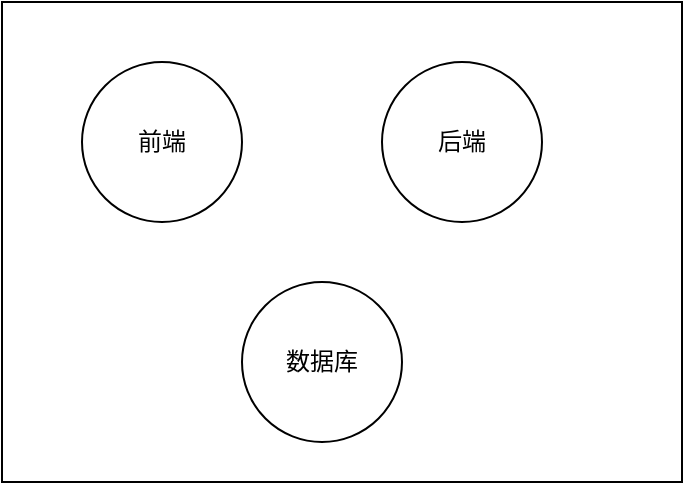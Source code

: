 <mxfile version="24.0.7" type="github">
  <diagram name="第 1 页" id="zskP_OReIkKlBI0OSB0R">
    <mxGraphModel dx="939" dy="566" grid="1" gridSize="10" guides="1" tooltips="1" connect="1" arrows="1" fold="1" page="1" pageScale="1" pageWidth="827" pageHeight="1169" math="0" shadow="0">
      <root>
        <mxCell id="0" />
        <mxCell id="1" parent="0" />
        <mxCell id="QBNnLui-0k_KWKutJs0R-2" value="" style="rounded=0;whiteSpace=wrap;html=1;" vertex="1" parent="1">
          <mxGeometry x="30" y="100" width="340" height="240" as="geometry" />
        </mxCell>
        <mxCell id="QBNnLui-0k_KWKutJs0R-4" value="前端" style="ellipse;whiteSpace=wrap;html=1;aspect=fixed;" vertex="1" parent="1">
          <mxGeometry x="70" y="130" width="80" height="80" as="geometry" />
        </mxCell>
        <mxCell id="QBNnLui-0k_KWKutJs0R-5" value="后端" style="ellipse;whiteSpace=wrap;html=1;aspect=fixed;" vertex="1" parent="1">
          <mxGeometry x="220" y="130" width="80" height="80" as="geometry" />
        </mxCell>
        <mxCell id="QBNnLui-0k_KWKutJs0R-7" value="数据库" style="ellipse;whiteSpace=wrap;html=1;aspect=fixed;" vertex="1" parent="1">
          <mxGeometry x="150" y="240" width="80" height="80" as="geometry" />
        </mxCell>
      </root>
    </mxGraphModel>
  </diagram>
</mxfile>
